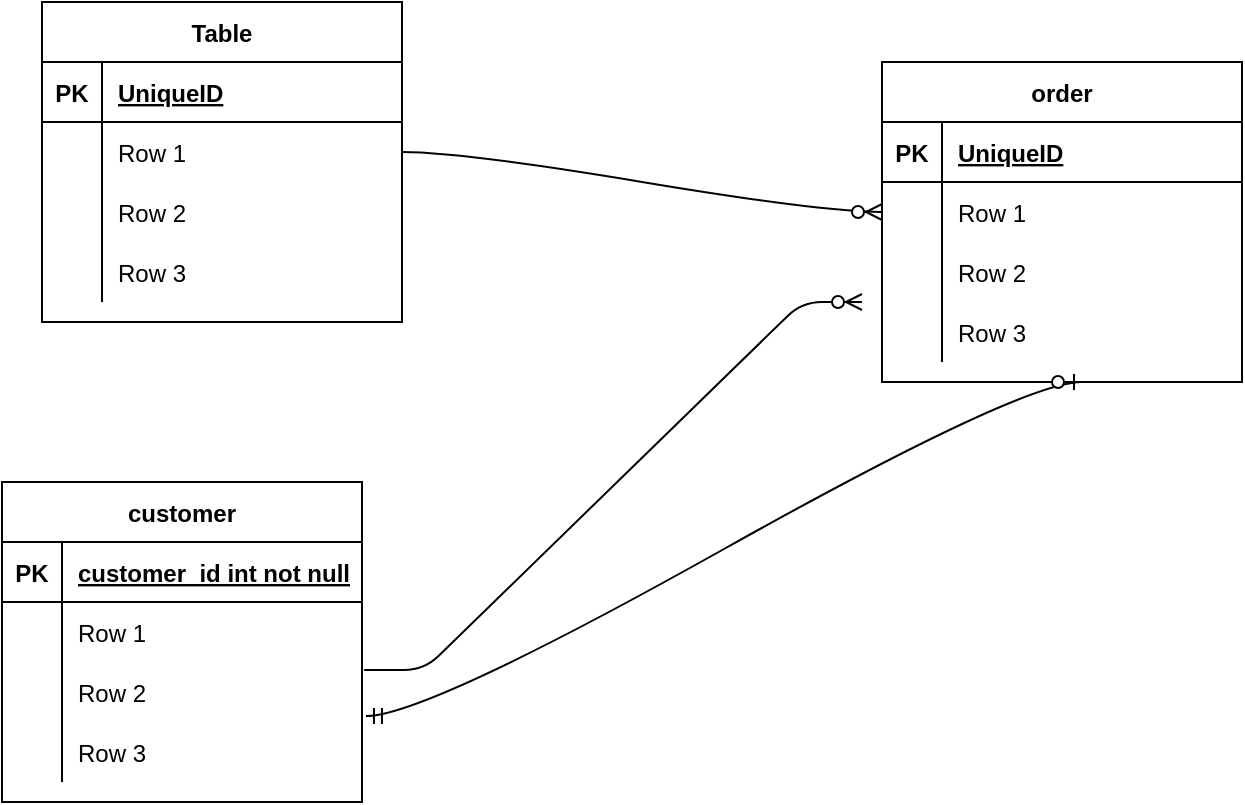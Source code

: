 <mxfile version="13.7.4" type="github">
  <diagram id="P4XjPNgQyeOt11XKIcDt" name="Page-1">
    <mxGraphModel dx="946" dy="646" grid="1" gridSize="10" guides="1" tooltips="1" connect="1" arrows="1" fold="1" page="1" pageScale="1" pageWidth="850" pageHeight="1100" math="0" shadow="0" extFonts="Permanent Marker^https://fonts.googleapis.com/css?family=Permanent+Marker">
      <root>
        <mxCell id="0" />
        <mxCell id="1" parent="0" />
        <mxCell id="hev-jXOcqLvx4ls9YVbI-27" value="" style="edgeStyle=entityRelationEdgeStyle;fontSize=12;html=1;endArrow=ERzeroToMany;endFill=1;exitX=1;exitY=0.5;exitDx=0;exitDy=0;curved=1;entryX=0;entryY=0.5;entryDx=0;entryDy=0;" parent="1" target="hev-jXOcqLvx4ls9YVbI-18" edge="1" source="hev-jXOcqLvx4ls9YVbI-5">
          <mxGeometry width="100" height="100" relative="1" as="geometry">
            <mxPoint x="150" y="70" as="sourcePoint" />
            <mxPoint x="530" y="70" as="targetPoint" />
          </mxGeometry>
        </mxCell>
        <mxCell id="hev-jXOcqLvx4ls9YVbI-1" value="Table" style="shape=table;startSize=30;container=1;collapsible=1;childLayout=tableLayout;fixedRows=1;rowLines=0;fontStyle=1;align=center;resizeLast=1;" parent="1" vertex="1">
          <mxGeometry x="80" y="90" width="180" height="160" as="geometry" />
        </mxCell>
        <mxCell id="hev-jXOcqLvx4ls9YVbI-2" value="" style="shape=partialRectangle;collapsible=0;dropTarget=0;pointerEvents=0;fillColor=none;top=0;left=0;bottom=1;right=0;points=[[0,0.5],[1,0.5]];portConstraint=eastwest;" parent="hev-jXOcqLvx4ls9YVbI-1" vertex="1">
          <mxGeometry y="30" width="180" height="30" as="geometry" />
        </mxCell>
        <mxCell id="hev-jXOcqLvx4ls9YVbI-3" value="PK" style="shape=partialRectangle;connectable=0;fillColor=none;top=0;left=0;bottom=0;right=0;fontStyle=1;overflow=hidden;" parent="hev-jXOcqLvx4ls9YVbI-2" vertex="1">
          <mxGeometry width="30" height="30" as="geometry" />
        </mxCell>
        <mxCell id="hev-jXOcqLvx4ls9YVbI-4" value="UniqueID" style="shape=partialRectangle;connectable=0;fillColor=none;top=0;left=0;bottom=0;right=0;align=left;spacingLeft=6;fontStyle=5;overflow=hidden;" parent="hev-jXOcqLvx4ls9YVbI-2" vertex="1">
          <mxGeometry x="30" width="150" height="30" as="geometry" />
        </mxCell>
        <mxCell id="hev-jXOcqLvx4ls9YVbI-5" value="" style="shape=partialRectangle;collapsible=0;dropTarget=0;pointerEvents=0;fillColor=none;top=0;left=0;bottom=0;right=0;points=[[0,0.5],[1,0.5]];portConstraint=eastwest;" parent="hev-jXOcqLvx4ls9YVbI-1" vertex="1">
          <mxGeometry y="60" width="180" height="30" as="geometry" />
        </mxCell>
        <mxCell id="hev-jXOcqLvx4ls9YVbI-6" value="" style="shape=partialRectangle;connectable=0;fillColor=none;top=0;left=0;bottom=0;right=0;editable=1;overflow=hidden;" parent="hev-jXOcqLvx4ls9YVbI-5" vertex="1">
          <mxGeometry width="30" height="30" as="geometry" />
        </mxCell>
        <mxCell id="hev-jXOcqLvx4ls9YVbI-7" value="Row 1" style="shape=partialRectangle;connectable=0;fillColor=none;top=0;left=0;bottom=0;right=0;align=left;spacingLeft=6;overflow=hidden;" parent="hev-jXOcqLvx4ls9YVbI-5" vertex="1">
          <mxGeometry x="30" width="150" height="30" as="geometry" />
        </mxCell>
        <mxCell id="hev-jXOcqLvx4ls9YVbI-8" value="" style="shape=partialRectangle;collapsible=0;dropTarget=0;pointerEvents=0;fillColor=none;top=0;left=0;bottom=0;right=0;points=[[0,0.5],[1,0.5]];portConstraint=eastwest;" parent="hev-jXOcqLvx4ls9YVbI-1" vertex="1">
          <mxGeometry y="90" width="180" height="30" as="geometry" />
        </mxCell>
        <mxCell id="hev-jXOcqLvx4ls9YVbI-9" value="" style="shape=partialRectangle;connectable=0;fillColor=none;top=0;left=0;bottom=0;right=0;editable=1;overflow=hidden;" parent="hev-jXOcqLvx4ls9YVbI-8" vertex="1">
          <mxGeometry width="30" height="30" as="geometry" />
        </mxCell>
        <mxCell id="hev-jXOcqLvx4ls9YVbI-10" value="Row 2" style="shape=partialRectangle;connectable=0;fillColor=none;top=0;left=0;bottom=0;right=0;align=left;spacingLeft=6;overflow=hidden;" parent="hev-jXOcqLvx4ls9YVbI-8" vertex="1">
          <mxGeometry x="30" width="150" height="30" as="geometry" />
        </mxCell>
        <mxCell id="hev-jXOcqLvx4ls9YVbI-11" value="" style="shape=partialRectangle;collapsible=0;dropTarget=0;pointerEvents=0;fillColor=none;top=0;left=0;bottom=0;right=0;points=[[0,0.5],[1,0.5]];portConstraint=eastwest;" parent="hev-jXOcqLvx4ls9YVbI-1" vertex="1">
          <mxGeometry y="120" width="180" height="30" as="geometry" />
        </mxCell>
        <mxCell id="hev-jXOcqLvx4ls9YVbI-12" value="" style="shape=partialRectangle;connectable=0;fillColor=none;top=0;left=0;bottom=0;right=0;editable=1;overflow=hidden;" parent="hev-jXOcqLvx4ls9YVbI-11" vertex="1">
          <mxGeometry width="30" height="30" as="geometry" />
        </mxCell>
        <mxCell id="hev-jXOcqLvx4ls9YVbI-13" value="Row 3" style="shape=partialRectangle;connectable=0;fillColor=none;top=0;left=0;bottom=0;right=0;align=left;spacingLeft=6;overflow=hidden;" parent="hev-jXOcqLvx4ls9YVbI-11" vertex="1">
          <mxGeometry x="30" width="150" height="30" as="geometry" />
        </mxCell>
        <mxCell id="fWJ6kpqrV1_KwaRZb-vD-1" value="customer" style="shape=table;startSize=30;container=1;collapsible=1;childLayout=tableLayout;fixedRows=1;rowLines=0;fontStyle=1;align=center;resizeLast=1;" vertex="1" parent="1">
          <mxGeometry x="60" y="330" width="180" height="160" as="geometry" />
        </mxCell>
        <mxCell id="fWJ6kpqrV1_KwaRZb-vD-2" value="" style="shape=partialRectangle;collapsible=0;dropTarget=0;pointerEvents=0;fillColor=none;top=0;left=0;bottom=1;right=0;points=[[0,0.5],[1,0.5]];portConstraint=eastwest;" vertex="1" parent="fWJ6kpqrV1_KwaRZb-vD-1">
          <mxGeometry y="30" width="180" height="30" as="geometry" />
        </mxCell>
        <mxCell id="fWJ6kpqrV1_KwaRZb-vD-3" value="PK" style="shape=partialRectangle;connectable=0;fillColor=none;top=0;left=0;bottom=0;right=0;fontStyle=1;overflow=hidden;" vertex="1" parent="fWJ6kpqrV1_KwaRZb-vD-2">
          <mxGeometry width="30" height="30" as="geometry" />
        </mxCell>
        <mxCell id="fWJ6kpqrV1_KwaRZb-vD-4" value="customer_id int not null" style="shape=partialRectangle;connectable=0;fillColor=none;top=0;left=0;bottom=0;right=0;align=left;spacingLeft=6;fontStyle=5;overflow=hidden;" vertex="1" parent="fWJ6kpqrV1_KwaRZb-vD-2">
          <mxGeometry x="30" width="150" height="30" as="geometry" />
        </mxCell>
        <mxCell id="fWJ6kpqrV1_KwaRZb-vD-5" value="" style="shape=partialRectangle;collapsible=0;dropTarget=0;pointerEvents=0;fillColor=none;top=0;left=0;bottom=0;right=0;points=[[0,0.5],[1,0.5]];portConstraint=eastwest;" vertex="1" parent="fWJ6kpqrV1_KwaRZb-vD-1">
          <mxGeometry y="60" width="180" height="30" as="geometry" />
        </mxCell>
        <mxCell id="fWJ6kpqrV1_KwaRZb-vD-6" value="" style="shape=partialRectangle;connectable=0;fillColor=none;top=0;left=0;bottom=0;right=0;editable=1;overflow=hidden;" vertex="1" parent="fWJ6kpqrV1_KwaRZb-vD-5">
          <mxGeometry width="30" height="30" as="geometry" />
        </mxCell>
        <mxCell id="fWJ6kpqrV1_KwaRZb-vD-7" value="Row 1" style="shape=partialRectangle;connectable=0;fillColor=none;top=0;left=0;bottom=0;right=0;align=left;spacingLeft=6;overflow=hidden;" vertex="1" parent="fWJ6kpqrV1_KwaRZb-vD-5">
          <mxGeometry x="30" width="150" height="30" as="geometry" />
        </mxCell>
        <mxCell id="fWJ6kpqrV1_KwaRZb-vD-8" value="" style="shape=partialRectangle;collapsible=0;dropTarget=0;pointerEvents=0;fillColor=none;top=0;left=0;bottom=0;right=0;points=[[0,0.5],[1,0.5]];portConstraint=eastwest;" vertex="1" parent="fWJ6kpqrV1_KwaRZb-vD-1">
          <mxGeometry y="90" width="180" height="30" as="geometry" />
        </mxCell>
        <mxCell id="fWJ6kpqrV1_KwaRZb-vD-9" value="" style="shape=partialRectangle;connectable=0;fillColor=none;top=0;left=0;bottom=0;right=0;editable=1;overflow=hidden;" vertex="1" parent="fWJ6kpqrV1_KwaRZb-vD-8">
          <mxGeometry width="30" height="30" as="geometry" />
        </mxCell>
        <mxCell id="fWJ6kpqrV1_KwaRZb-vD-10" value="Row 2" style="shape=partialRectangle;connectable=0;fillColor=none;top=0;left=0;bottom=0;right=0;align=left;spacingLeft=6;overflow=hidden;" vertex="1" parent="fWJ6kpqrV1_KwaRZb-vD-8">
          <mxGeometry x="30" width="150" height="30" as="geometry" />
        </mxCell>
        <mxCell id="fWJ6kpqrV1_KwaRZb-vD-11" value="" style="shape=partialRectangle;collapsible=0;dropTarget=0;pointerEvents=0;fillColor=none;top=0;left=0;bottom=0;right=0;points=[[0,0.5],[1,0.5]];portConstraint=eastwest;" vertex="1" parent="fWJ6kpqrV1_KwaRZb-vD-1">
          <mxGeometry y="120" width="180" height="30" as="geometry" />
        </mxCell>
        <mxCell id="fWJ6kpqrV1_KwaRZb-vD-12" value="" style="shape=partialRectangle;connectable=0;fillColor=none;top=0;left=0;bottom=0;right=0;editable=1;overflow=hidden;" vertex="1" parent="fWJ6kpqrV1_KwaRZb-vD-11">
          <mxGeometry width="30" height="30" as="geometry" />
        </mxCell>
        <mxCell id="fWJ6kpqrV1_KwaRZb-vD-13" value="Row 3" style="shape=partialRectangle;connectable=0;fillColor=none;top=0;left=0;bottom=0;right=0;align=left;spacingLeft=6;overflow=hidden;" vertex="1" parent="fWJ6kpqrV1_KwaRZb-vD-11">
          <mxGeometry x="30" width="150" height="30" as="geometry" />
        </mxCell>
        <mxCell id="hev-jXOcqLvx4ls9YVbI-14" value="order" style="shape=table;startSize=30;container=1;collapsible=1;childLayout=tableLayout;fixedRows=1;rowLines=0;fontStyle=1;align=center;resizeLast=1;" parent="1" vertex="1">
          <mxGeometry x="500" y="120" width="180" height="160" as="geometry" />
        </mxCell>
        <mxCell id="hev-jXOcqLvx4ls9YVbI-15" value="" style="shape=partialRectangle;collapsible=0;dropTarget=0;pointerEvents=0;fillColor=none;top=0;left=0;bottom=1;right=0;points=[[0,0.5],[1,0.5]];portConstraint=eastwest;" parent="hev-jXOcqLvx4ls9YVbI-14" vertex="1">
          <mxGeometry y="30" width="180" height="30" as="geometry" />
        </mxCell>
        <mxCell id="hev-jXOcqLvx4ls9YVbI-16" value="PK" style="shape=partialRectangle;connectable=0;fillColor=none;top=0;left=0;bottom=0;right=0;fontStyle=1;overflow=hidden;" parent="hev-jXOcqLvx4ls9YVbI-15" vertex="1">
          <mxGeometry width="30" height="30" as="geometry" />
        </mxCell>
        <mxCell id="hev-jXOcqLvx4ls9YVbI-17" value="UniqueID" style="shape=partialRectangle;connectable=0;fillColor=none;top=0;left=0;bottom=0;right=0;align=left;spacingLeft=6;fontStyle=5;overflow=hidden;" parent="hev-jXOcqLvx4ls9YVbI-15" vertex="1">
          <mxGeometry x="30" width="150" height="30" as="geometry" />
        </mxCell>
        <mxCell id="hev-jXOcqLvx4ls9YVbI-18" value="" style="shape=partialRectangle;collapsible=0;dropTarget=0;pointerEvents=0;fillColor=none;top=0;left=0;bottom=0;right=0;points=[[0,0.5],[1,0.5]];portConstraint=eastwest;" parent="hev-jXOcqLvx4ls9YVbI-14" vertex="1">
          <mxGeometry y="60" width="180" height="30" as="geometry" />
        </mxCell>
        <mxCell id="hev-jXOcqLvx4ls9YVbI-19" value="" style="shape=partialRectangle;connectable=0;fillColor=none;top=0;left=0;bottom=0;right=0;editable=1;overflow=hidden;" parent="hev-jXOcqLvx4ls9YVbI-18" vertex="1">
          <mxGeometry width="30" height="30" as="geometry" />
        </mxCell>
        <mxCell id="hev-jXOcqLvx4ls9YVbI-20" value="Row 1" style="shape=partialRectangle;connectable=0;fillColor=none;top=0;left=0;bottom=0;right=0;align=left;spacingLeft=6;overflow=hidden;" parent="hev-jXOcqLvx4ls9YVbI-18" vertex="1">
          <mxGeometry x="30" width="150" height="30" as="geometry" />
        </mxCell>
        <mxCell id="hev-jXOcqLvx4ls9YVbI-21" value="" style="shape=partialRectangle;collapsible=0;dropTarget=0;pointerEvents=0;fillColor=none;top=0;left=0;bottom=0;right=0;points=[[0,0.5],[1,0.5]];portConstraint=eastwest;" parent="hev-jXOcqLvx4ls9YVbI-14" vertex="1">
          <mxGeometry y="90" width="180" height="30" as="geometry" />
        </mxCell>
        <mxCell id="hev-jXOcqLvx4ls9YVbI-22" value="" style="shape=partialRectangle;connectable=0;fillColor=none;top=0;left=0;bottom=0;right=0;editable=1;overflow=hidden;" parent="hev-jXOcqLvx4ls9YVbI-21" vertex="1">
          <mxGeometry width="30" height="30" as="geometry" />
        </mxCell>
        <mxCell id="hev-jXOcqLvx4ls9YVbI-23" value="Row 2" style="shape=partialRectangle;connectable=0;fillColor=none;top=0;left=0;bottom=0;right=0;align=left;spacingLeft=6;overflow=hidden;" parent="hev-jXOcqLvx4ls9YVbI-21" vertex="1">
          <mxGeometry x="30" width="150" height="30" as="geometry" />
        </mxCell>
        <mxCell id="hev-jXOcqLvx4ls9YVbI-24" value="" style="shape=partialRectangle;collapsible=0;dropTarget=0;pointerEvents=0;fillColor=none;top=0;left=0;bottom=0;right=0;points=[[0,0.5],[1,0.5]];portConstraint=eastwest;" parent="hev-jXOcqLvx4ls9YVbI-14" vertex="1">
          <mxGeometry y="120" width="180" height="30" as="geometry" />
        </mxCell>
        <mxCell id="hev-jXOcqLvx4ls9YVbI-25" value="" style="shape=partialRectangle;connectable=0;fillColor=none;top=0;left=0;bottom=0;right=0;editable=1;overflow=hidden;" parent="hev-jXOcqLvx4ls9YVbI-24" vertex="1">
          <mxGeometry width="30" height="30" as="geometry" />
        </mxCell>
        <mxCell id="hev-jXOcqLvx4ls9YVbI-26" value="Row 3" style="shape=partialRectangle;connectable=0;fillColor=none;top=0;left=0;bottom=0;right=0;align=left;spacingLeft=6;overflow=hidden;" parent="hev-jXOcqLvx4ls9YVbI-24" vertex="1">
          <mxGeometry x="30" width="150" height="30" as="geometry" />
        </mxCell>
        <mxCell id="fWJ6kpqrV1_KwaRZb-vD-14" value="" style="edgeStyle=entityRelationEdgeStyle;fontSize=12;html=1;endArrow=ERzeroToMany;endFill=1;exitX=1.006;exitY=0.133;exitDx=0;exitDy=0;exitPerimeter=0;" edge="1" parent="1" source="fWJ6kpqrV1_KwaRZb-vD-8">
          <mxGeometry width="100" height="100" relative="1" as="geometry">
            <mxPoint x="370" y="380" as="sourcePoint" />
            <mxPoint x="490" y="240" as="targetPoint" />
          </mxGeometry>
        </mxCell>
        <mxCell id="fWJ6kpqrV1_KwaRZb-vD-15" value="" style="edgeStyle=entityRelationEdgeStyle;fontSize=12;html=1;endArrow=ERzeroToOne;startArrow=ERmandOne;exitX=1.011;exitY=0.9;exitDx=0;exitDy=0;exitPerimeter=0;curved=1;" edge="1" parent="1" source="fWJ6kpqrV1_KwaRZb-vD-8">
          <mxGeometry width="100" height="100" relative="1" as="geometry">
            <mxPoint x="370" y="380" as="sourcePoint" />
            <mxPoint x="600" y="280" as="targetPoint" />
          </mxGeometry>
        </mxCell>
      </root>
    </mxGraphModel>
  </diagram>
</mxfile>
